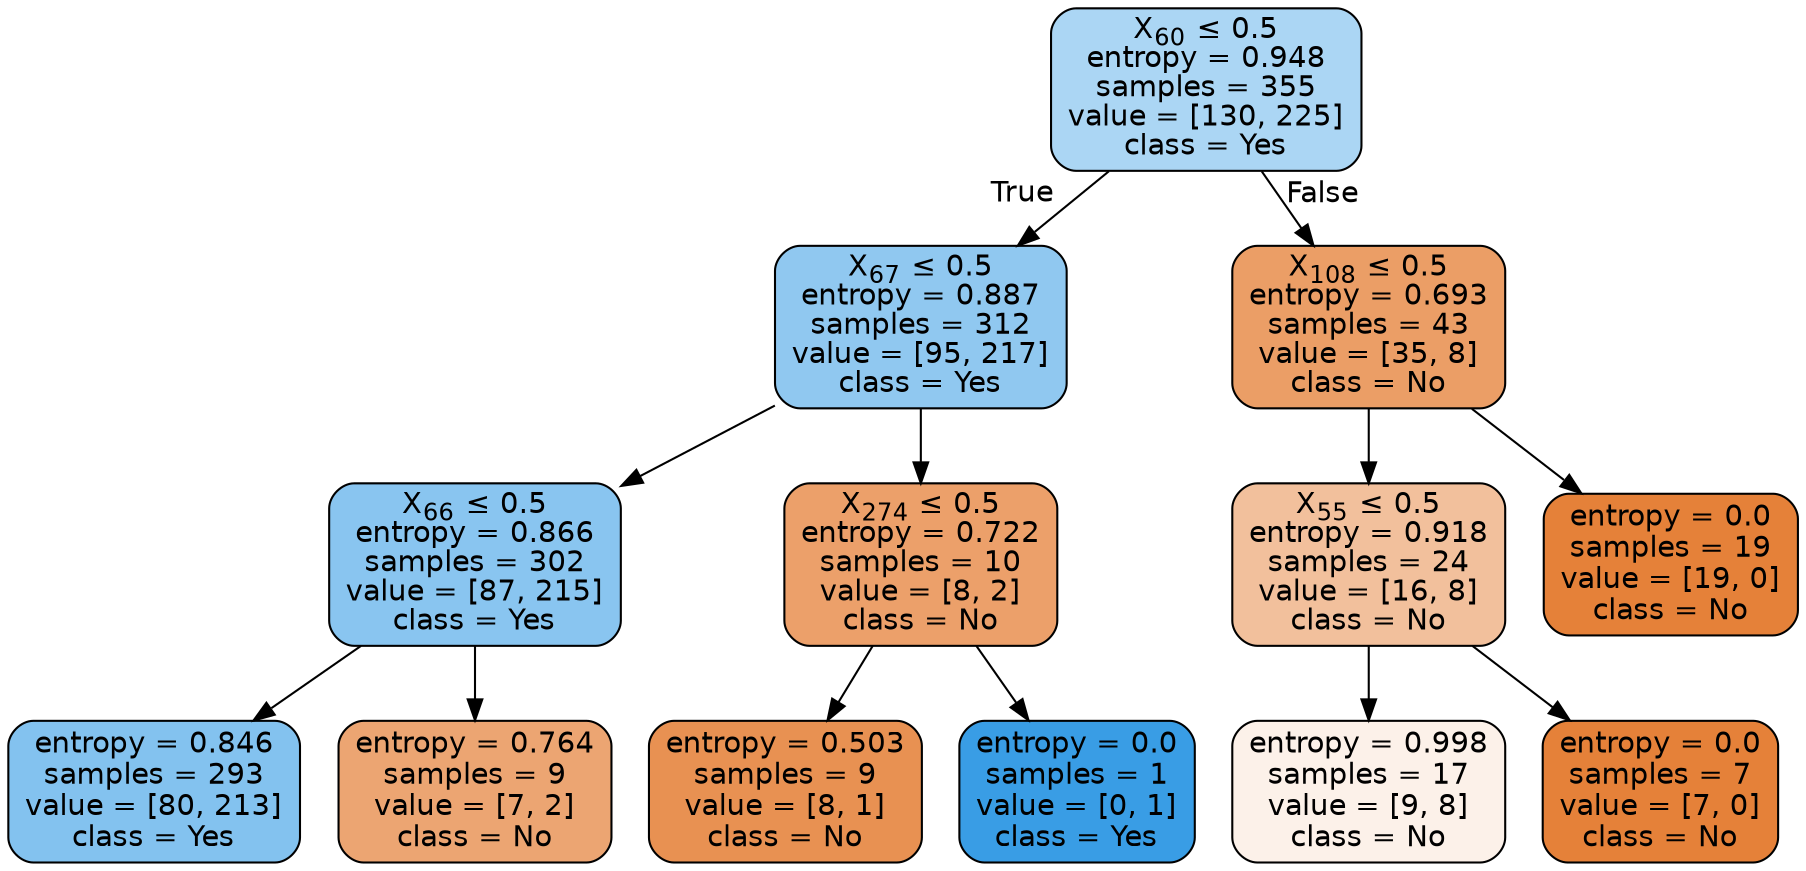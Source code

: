 digraph Tree {
node [shape=box, style="filled, rounded", color="black", fontname="helvetica"] ;
edge [fontname="helvetica"] ;
0 [label=<X<SUB>60</SUB> &le; 0.5<br/>entropy = 0.948<br/>samples = 355<br/>value = [130, 225]<br/>class = Yes>, fillcolor="#abd6f4"] ;
1 [label=<X<SUB>67</SUB> &le; 0.5<br/>entropy = 0.887<br/>samples = 312<br/>value = [95, 217]<br/>class = Yes>, fillcolor="#90c8f0"] ;
0 -> 1 [labeldistance=2.5, labelangle=45, headlabel="True"] ;
2 [label=<X<SUB>66</SUB> &le; 0.5<br/>entropy = 0.866<br/>samples = 302<br/>value = [87, 215]<br/>class = Yes>, fillcolor="#89c5f0"] ;
1 -> 2 ;
3 [label=<entropy = 0.846<br/>samples = 293<br/>value = [80, 213]<br/>class = Yes>, fillcolor="#83c2ef"] ;
2 -> 3 ;
4 [label=<entropy = 0.764<br/>samples = 9<br/>value = [7, 2]<br/>class = No>, fillcolor="#eca572"] ;
2 -> 4 ;
5 [label=<X<SUB>274</SUB> &le; 0.5<br/>entropy = 0.722<br/>samples = 10<br/>value = [8, 2]<br/>class = No>, fillcolor="#eca06a"] ;
1 -> 5 ;
6 [label=<entropy = 0.503<br/>samples = 9<br/>value = [8, 1]<br/>class = No>, fillcolor="#e89152"] ;
5 -> 6 ;
7 [label=<entropy = 0.0<br/>samples = 1<br/>value = [0, 1]<br/>class = Yes>, fillcolor="#399de5"] ;
5 -> 7 ;
8 [label=<X<SUB>108</SUB> &le; 0.5<br/>entropy = 0.693<br/>samples = 43<br/>value = [35, 8]<br/>class = No>, fillcolor="#eb9e66"] ;
0 -> 8 [labeldistance=2.5, labelangle=-45, headlabel="False"] ;
9 [label=<X<SUB>55</SUB> &le; 0.5<br/>entropy = 0.918<br/>samples = 24<br/>value = [16, 8]<br/>class = No>, fillcolor="#f2c09c"] ;
8 -> 9 ;
10 [label=<entropy = 0.998<br/>samples = 17<br/>value = [9, 8]<br/>class = No>, fillcolor="#fcf1e9"] ;
9 -> 10 ;
11 [label=<entropy = 0.0<br/>samples = 7<br/>value = [7, 0]<br/>class = No>, fillcolor="#e58139"] ;
9 -> 11 ;
12 [label=<entropy = 0.0<br/>samples = 19<br/>value = [19, 0]<br/>class = No>, fillcolor="#e58139"] ;
8 -> 12 ;
}
